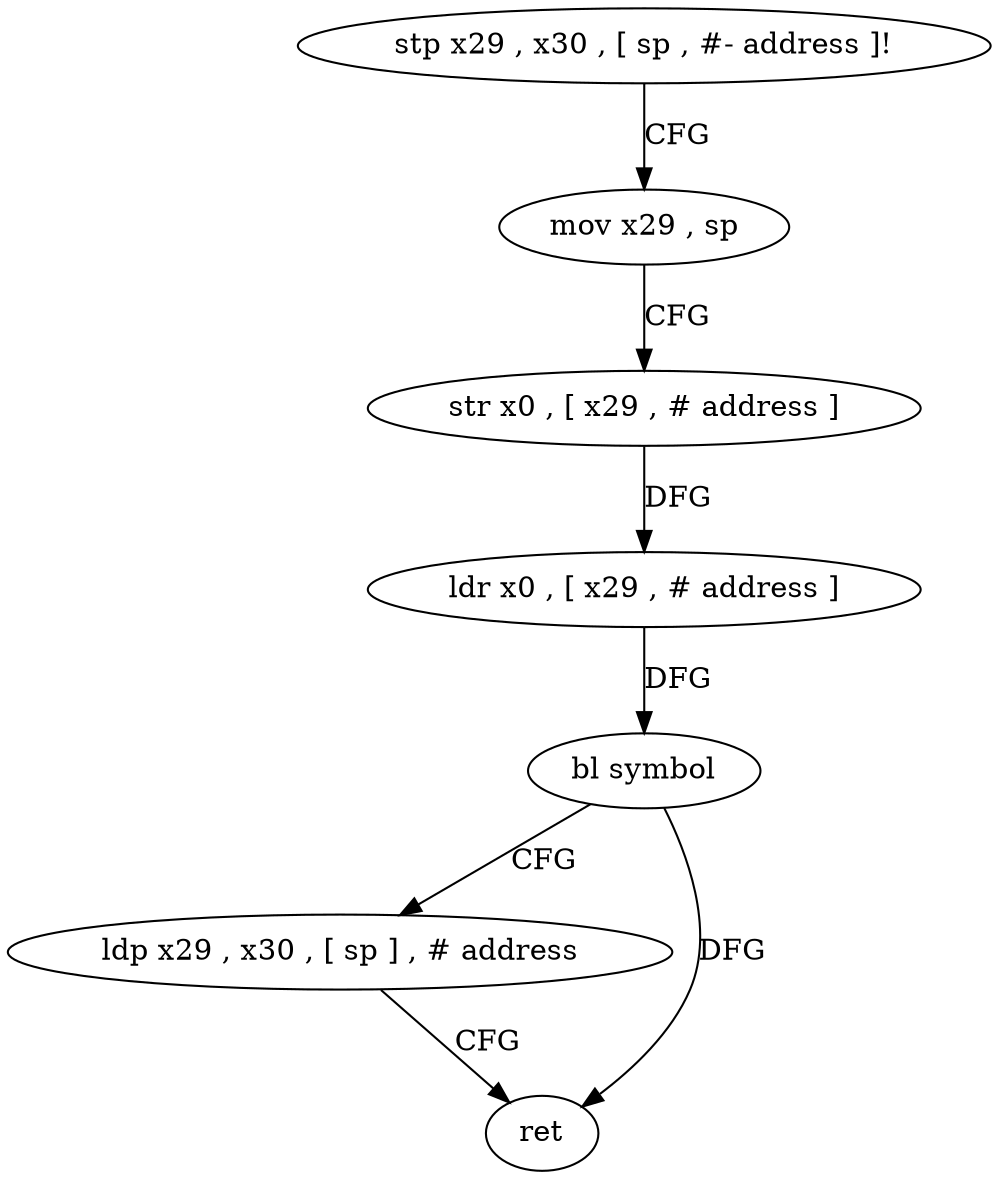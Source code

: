 digraph "func" {
"4526456" [label = "stp x29 , x30 , [ sp , #- address ]!" ]
"4526460" [label = "mov x29 , sp" ]
"4526464" [label = "str x0 , [ x29 , # address ]" ]
"4526468" [label = "ldr x0 , [ x29 , # address ]" ]
"4526472" [label = "bl symbol" ]
"4526476" [label = "ldp x29 , x30 , [ sp ] , # address" ]
"4526480" [label = "ret" ]
"4526456" -> "4526460" [ label = "CFG" ]
"4526460" -> "4526464" [ label = "CFG" ]
"4526464" -> "4526468" [ label = "DFG" ]
"4526468" -> "4526472" [ label = "DFG" ]
"4526472" -> "4526476" [ label = "CFG" ]
"4526472" -> "4526480" [ label = "DFG" ]
"4526476" -> "4526480" [ label = "CFG" ]
}
